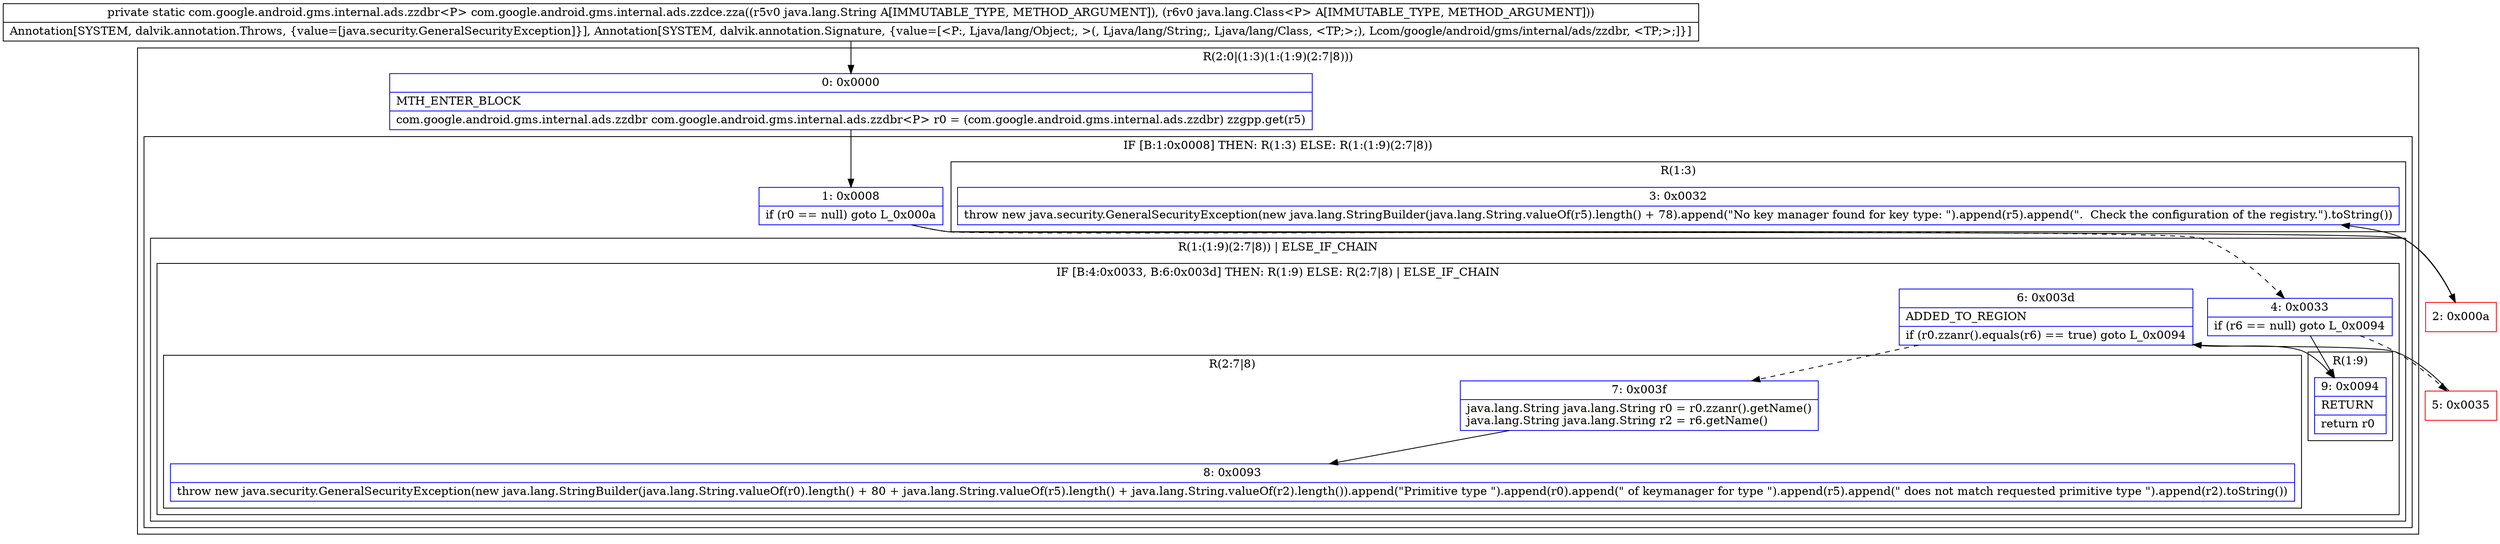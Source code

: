 digraph "CFG forcom.google.android.gms.internal.ads.zzdce.zza(Ljava\/lang\/String;Ljava\/lang\/Class;)Lcom\/google\/android\/gms\/internal\/ads\/zzdbr;" {
subgraph cluster_Region_1914757654 {
label = "R(2:0|(1:3)(1:(1:9)(2:7|8)))";
node [shape=record,color=blue];
Node_0 [shape=record,label="{0\:\ 0x0000|MTH_ENTER_BLOCK\l|com.google.android.gms.internal.ads.zzdbr com.google.android.gms.internal.ads.zzdbr\<P\> r0 = (com.google.android.gms.internal.ads.zzdbr) zzgpp.get(r5)\l}"];
subgraph cluster_IfRegion_719904083 {
label = "IF [B:1:0x0008] THEN: R(1:3) ELSE: R(1:(1:9)(2:7|8))";
node [shape=record,color=blue];
Node_1 [shape=record,label="{1\:\ 0x0008|if (r0 == null) goto L_0x000a\l}"];
subgraph cluster_Region_1269252166 {
label = "R(1:3)";
node [shape=record,color=blue];
Node_3 [shape=record,label="{3\:\ 0x0032|throw new java.security.GeneralSecurityException(new java.lang.StringBuilder(java.lang.String.valueOf(r5).length() + 78).append(\"No key manager found for key type: \").append(r5).append(\".  Check the configuration of the registry.\").toString())\l}"];
}
subgraph cluster_Region_483181742 {
label = "R(1:(1:9)(2:7|8)) | ELSE_IF_CHAIN\l";
node [shape=record,color=blue];
subgraph cluster_IfRegion_2091107616 {
label = "IF [B:4:0x0033, B:6:0x003d] THEN: R(1:9) ELSE: R(2:7|8) | ELSE_IF_CHAIN\l";
node [shape=record,color=blue];
Node_4 [shape=record,label="{4\:\ 0x0033|if (r6 == null) goto L_0x0094\l}"];
Node_6 [shape=record,label="{6\:\ 0x003d|ADDED_TO_REGION\l|if (r0.zzanr().equals(r6) == true) goto L_0x0094\l}"];
subgraph cluster_Region_2054051132 {
label = "R(1:9)";
node [shape=record,color=blue];
Node_9 [shape=record,label="{9\:\ 0x0094|RETURN\l|return r0\l}"];
}
subgraph cluster_Region_262875189 {
label = "R(2:7|8)";
node [shape=record,color=blue];
Node_7 [shape=record,label="{7\:\ 0x003f|java.lang.String java.lang.String r0 = r0.zzanr().getName()\ljava.lang.String java.lang.String r2 = r6.getName()\l}"];
Node_8 [shape=record,label="{8\:\ 0x0093|throw new java.security.GeneralSecurityException(new java.lang.StringBuilder(java.lang.String.valueOf(r0).length() + 80 + java.lang.String.valueOf(r5).length() + java.lang.String.valueOf(r2).length()).append(\"Primitive type \").append(r0).append(\" of keymanager for type \").append(r5).append(\" does not match requested primitive type \").append(r2).toString())\l}"];
}
}
}
}
}
Node_2 [shape=record,color=red,label="{2\:\ 0x000a}"];
Node_5 [shape=record,color=red,label="{5\:\ 0x0035}"];
MethodNode[shape=record,label="{private static com.google.android.gms.internal.ads.zzdbr\<P\> com.google.android.gms.internal.ads.zzdce.zza((r5v0 java.lang.String A[IMMUTABLE_TYPE, METHOD_ARGUMENT]), (r6v0 java.lang.Class\<P\> A[IMMUTABLE_TYPE, METHOD_ARGUMENT]))  | Annotation[SYSTEM, dalvik.annotation.Throws, \{value=[java.security.GeneralSecurityException]\}], Annotation[SYSTEM, dalvik.annotation.Signature, \{value=[\<P:, Ljava\/lang\/Object;, \>(, Ljava\/lang\/String;, Ljava\/lang\/Class, \<TP;\>;), Lcom\/google\/android\/gms\/internal\/ads\/zzdbr, \<TP;\>;]\}]\l}"];
MethodNode -> Node_0;
Node_0 -> Node_1;
Node_1 -> Node_2;
Node_1 -> Node_4[style=dashed];
Node_4 -> Node_5[style=dashed];
Node_4 -> Node_9;
Node_6 -> Node_7[style=dashed];
Node_6 -> Node_9;
Node_7 -> Node_8;
Node_2 -> Node_3;
Node_5 -> Node_6;
}

